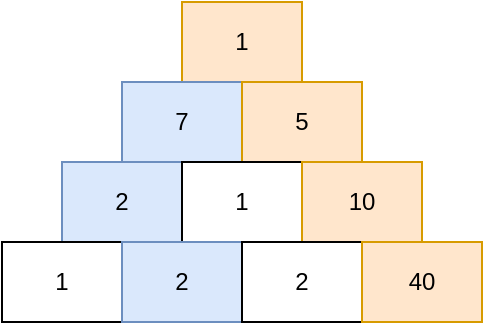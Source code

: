 <mxfile version="14.9.1" type="github">
  <diagram id="vwVHUVMmvmnhLHMYqnXy" name="Page-1">
    <mxGraphModel dx="868" dy="450" grid="1" gridSize="10" guides="1" tooltips="1" connect="1" arrows="1" fold="1" page="1" pageScale="1" pageWidth="827" pageHeight="1169" math="0" shadow="0">
      <root>
        <mxCell id="0" />
        <mxCell id="1" parent="0" />
        <mxCell id="GcMn1Ba70IkLOk1TPg2O-1" value="1" style="rounded=0;whiteSpace=wrap;html=1;fillColor=#ffe6cc;strokeColor=#d79b00;" vertex="1" parent="1">
          <mxGeometry x="240" y="130" width="60" height="40" as="geometry" />
        </mxCell>
        <mxCell id="GcMn1Ba70IkLOk1TPg2O-2" value="7" style="rounded=0;whiteSpace=wrap;html=1;fillColor=#dae8fc;strokeColor=#6c8ebf;" vertex="1" parent="1">
          <mxGeometry x="210" y="170" width="60" height="40" as="geometry" />
        </mxCell>
        <mxCell id="GcMn1Ba70IkLOk1TPg2O-3" value="5" style="rounded=0;whiteSpace=wrap;html=1;fillColor=#ffe6cc;strokeColor=#d79b00;" vertex="1" parent="1">
          <mxGeometry x="270" y="170" width="60" height="40" as="geometry" />
        </mxCell>
        <mxCell id="GcMn1Ba70IkLOk1TPg2O-4" value="2" style="rounded=0;whiteSpace=wrap;html=1;fillColor=#dae8fc;strokeColor=#6c8ebf;" vertex="1" parent="1">
          <mxGeometry x="180" y="210" width="60" height="40" as="geometry" />
        </mxCell>
        <mxCell id="GcMn1Ba70IkLOk1TPg2O-5" value="1" style="rounded=0;whiteSpace=wrap;html=1;" vertex="1" parent="1">
          <mxGeometry x="240" y="210" width="60" height="40" as="geometry" />
        </mxCell>
        <mxCell id="GcMn1Ba70IkLOk1TPg2O-6" value="10" style="rounded=0;whiteSpace=wrap;html=1;fillColor=#ffe6cc;strokeColor=#d79b00;" vertex="1" parent="1">
          <mxGeometry x="300" y="210" width="60" height="40" as="geometry" />
        </mxCell>
        <mxCell id="GcMn1Ba70IkLOk1TPg2O-7" value="1" style="rounded=0;whiteSpace=wrap;html=1;" vertex="1" parent="1">
          <mxGeometry x="150" y="250" width="60" height="40" as="geometry" />
        </mxCell>
        <mxCell id="GcMn1Ba70IkLOk1TPg2O-8" value="2" style="rounded=0;whiteSpace=wrap;html=1;fillColor=#dae8fc;strokeColor=#6c8ebf;" vertex="1" parent="1">
          <mxGeometry x="210" y="250" width="60" height="40" as="geometry" />
        </mxCell>
        <mxCell id="GcMn1Ba70IkLOk1TPg2O-9" value="2" style="rounded=0;whiteSpace=wrap;html=1;" vertex="1" parent="1">
          <mxGeometry x="270" y="250" width="60" height="40" as="geometry" />
        </mxCell>
        <mxCell id="GcMn1Ba70IkLOk1TPg2O-10" value="40" style="rounded=0;whiteSpace=wrap;html=1;fillColor=#ffe6cc;strokeColor=#d79b00;" vertex="1" parent="1">
          <mxGeometry x="330" y="250" width="60" height="40" as="geometry" />
        </mxCell>
      </root>
    </mxGraphModel>
  </diagram>
</mxfile>
